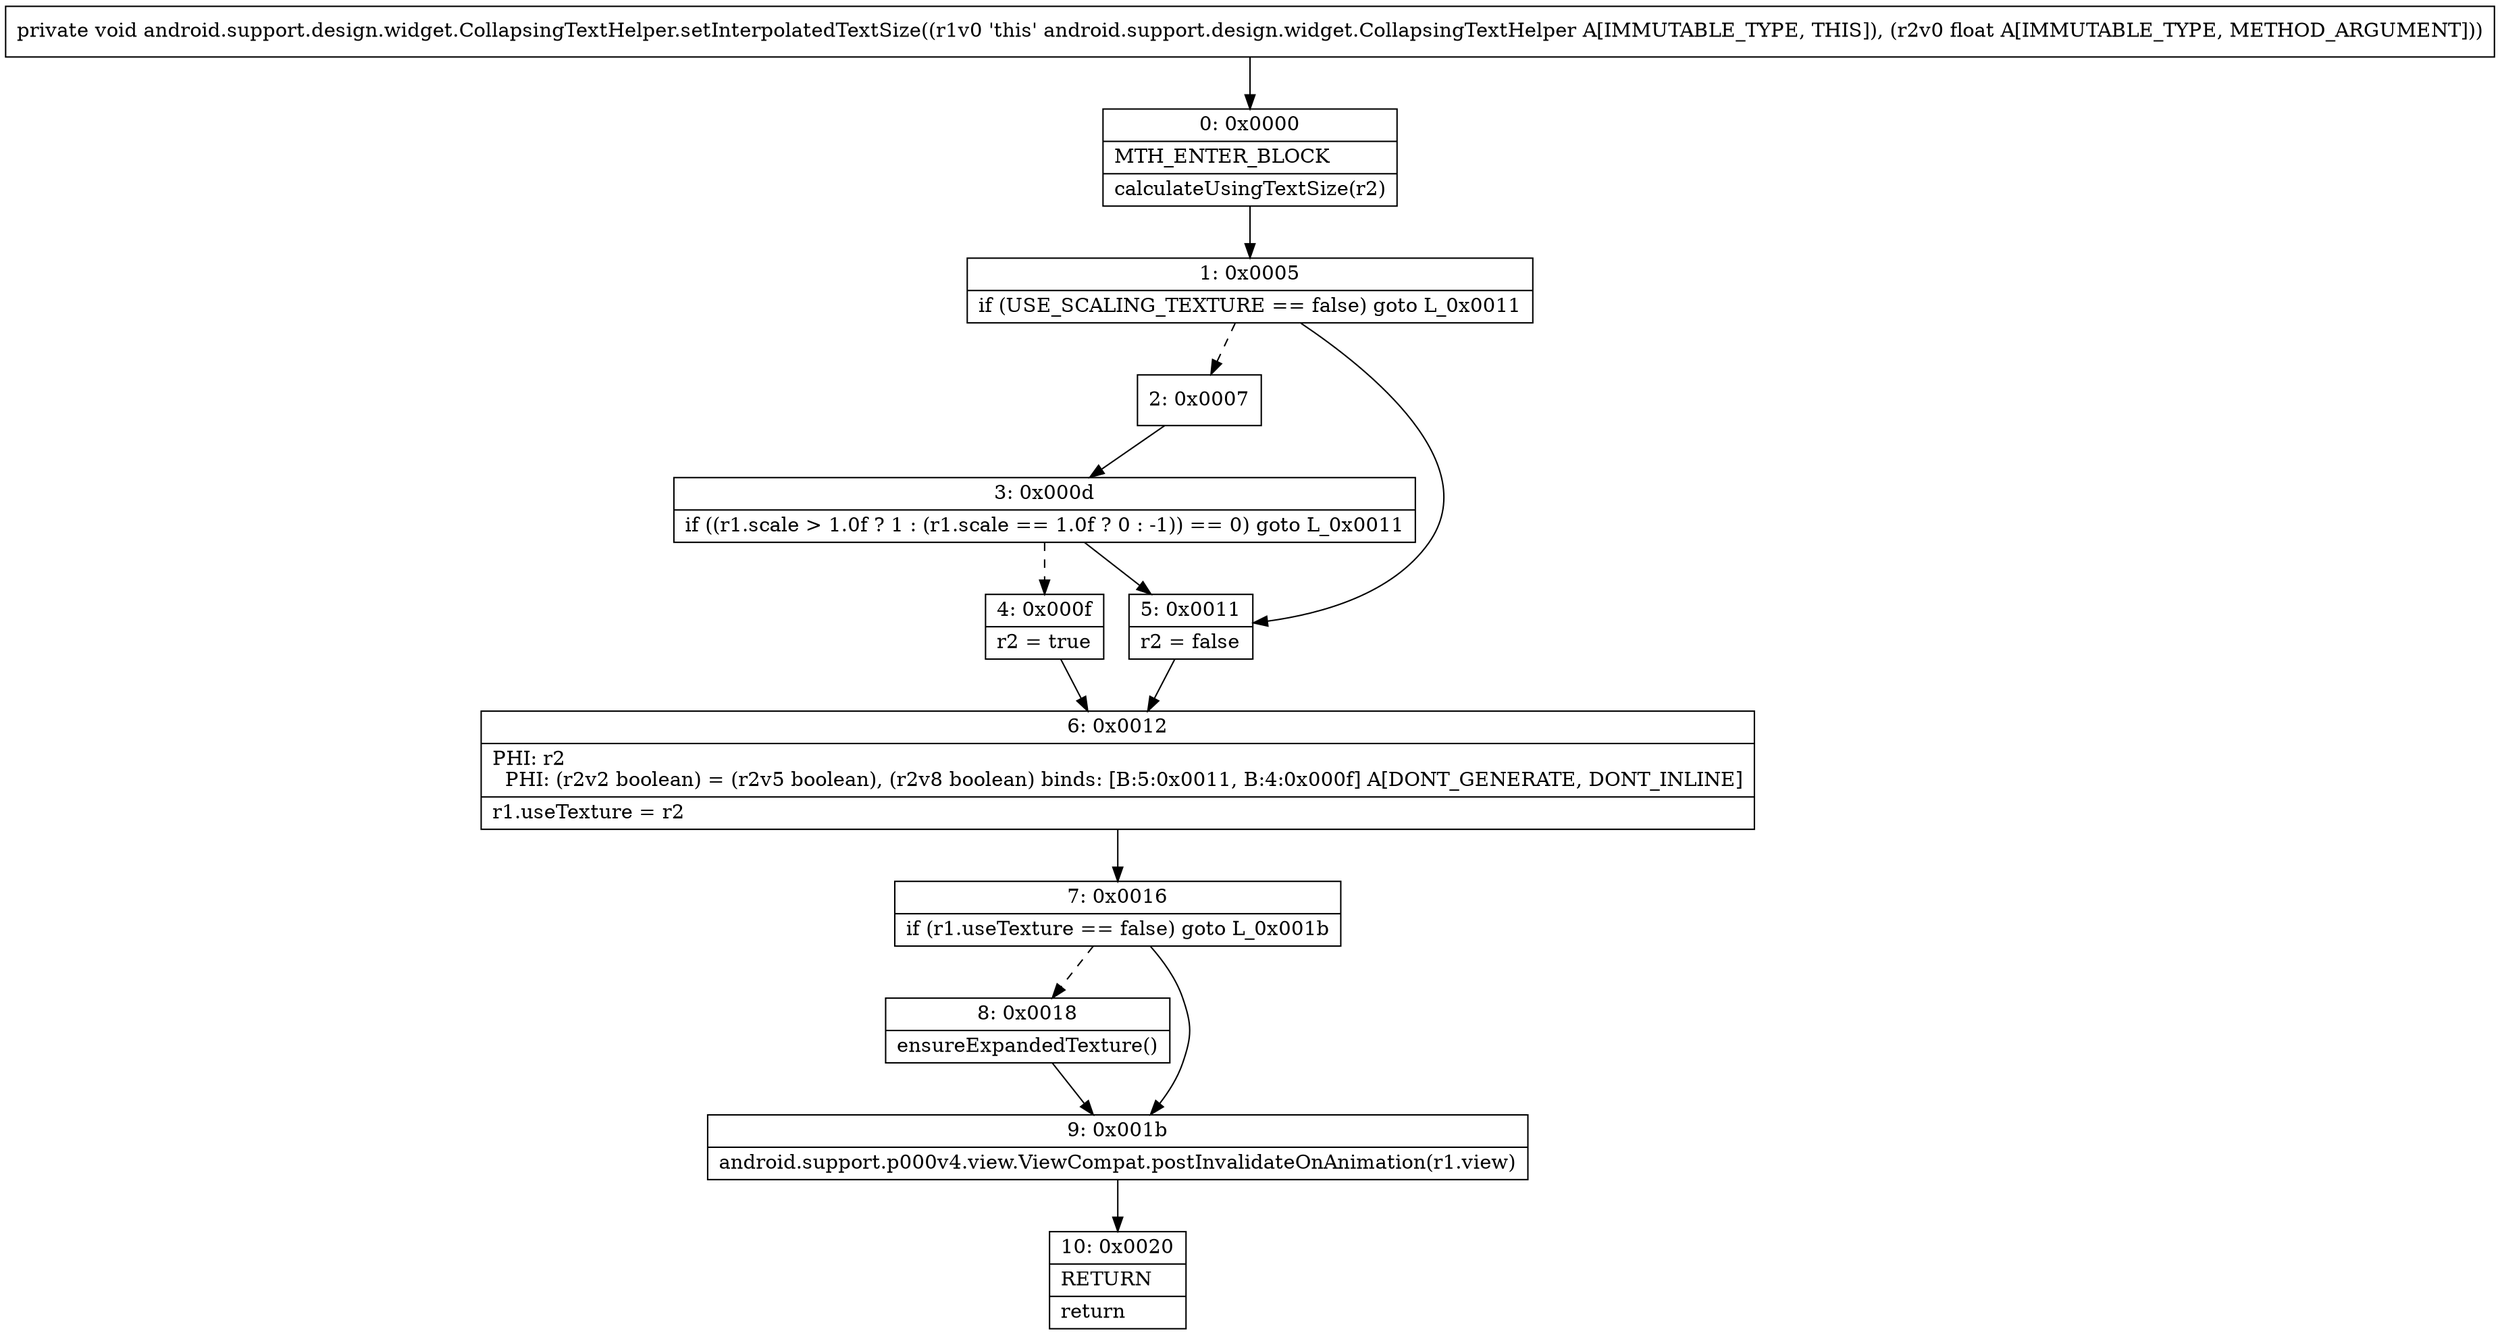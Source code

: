 digraph "CFG forandroid.support.design.widget.CollapsingTextHelper.setInterpolatedTextSize(F)V" {
Node_0 [shape=record,label="{0\:\ 0x0000|MTH_ENTER_BLOCK\l|calculateUsingTextSize(r2)\l}"];
Node_1 [shape=record,label="{1\:\ 0x0005|if (USE_SCALING_TEXTURE == false) goto L_0x0011\l}"];
Node_2 [shape=record,label="{2\:\ 0x0007}"];
Node_3 [shape=record,label="{3\:\ 0x000d|if ((r1.scale \> 1.0f ? 1 : (r1.scale == 1.0f ? 0 : \-1)) == 0) goto L_0x0011\l}"];
Node_4 [shape=record,label="{4\:\ 0x000f|r2 = true\l}"];
Node_5 [shape=record,label="{5\:\ 0x0011|r2 = false\l}"];
Node_6 [shape=record,label="{6\:\ 0x0012|PHI: r2 \l  PHI: (r2v2 boolean) = (r2v5 boolean), (r2v8 boolean) binds: [B:5:0x0011, B:4:0x000f] A[DONT_GENERATE, DONT_INLINE]\l|r1.useTexture = r2\l}"];
Node_7 [shape=record,label="{7\:\ 0x0016|if (r1.useTexture == false) goto L_0x001b\l}"];
Node_8 [shape=record,label="{8\:\ 0x0018|ensureExpandedTexture()\l}"];
Node_9 [shape=record,label="{9\:\ 0x001b|android.support.p000v4.view.ViewCompat.postInvalidateOnAnimation(r1.view)\l}"];
Node_10 [shape=record,label="{10\:\ 0x0020|RETURN\l|return\l}"];
MethodNode[shape=record,label="{private void android.support.design.widget.CollapsingTextHelper.setInterpolatedTextSize((r1v0 'this' android.support.design.widget.CollapsingTextHelper A[IMMUTABLE_TYPE, THIS]), (r2v0 float A[IMMUTABLE_TYPE, METHOD_ARGUMENT])) }"];
MethodNode -> Node_0;
Node_0 -> Node_1;
Node_1 -> Node_2[style=dashed];
Node_1 -> Node_5;
Node_2 -> Node_3;
Node_3 -> Node_4[style=dashed];
Node_3 -> Node_5;
Node_4 -> Node_6;
Node_5 -> Node_6;
Node_6 -> Node_7;
Node_7 -> Node_8[style=dashed];
Node_7 -> Node_9;
Node_8 -> Node_9;
Node_9 -> Node_10;
}

